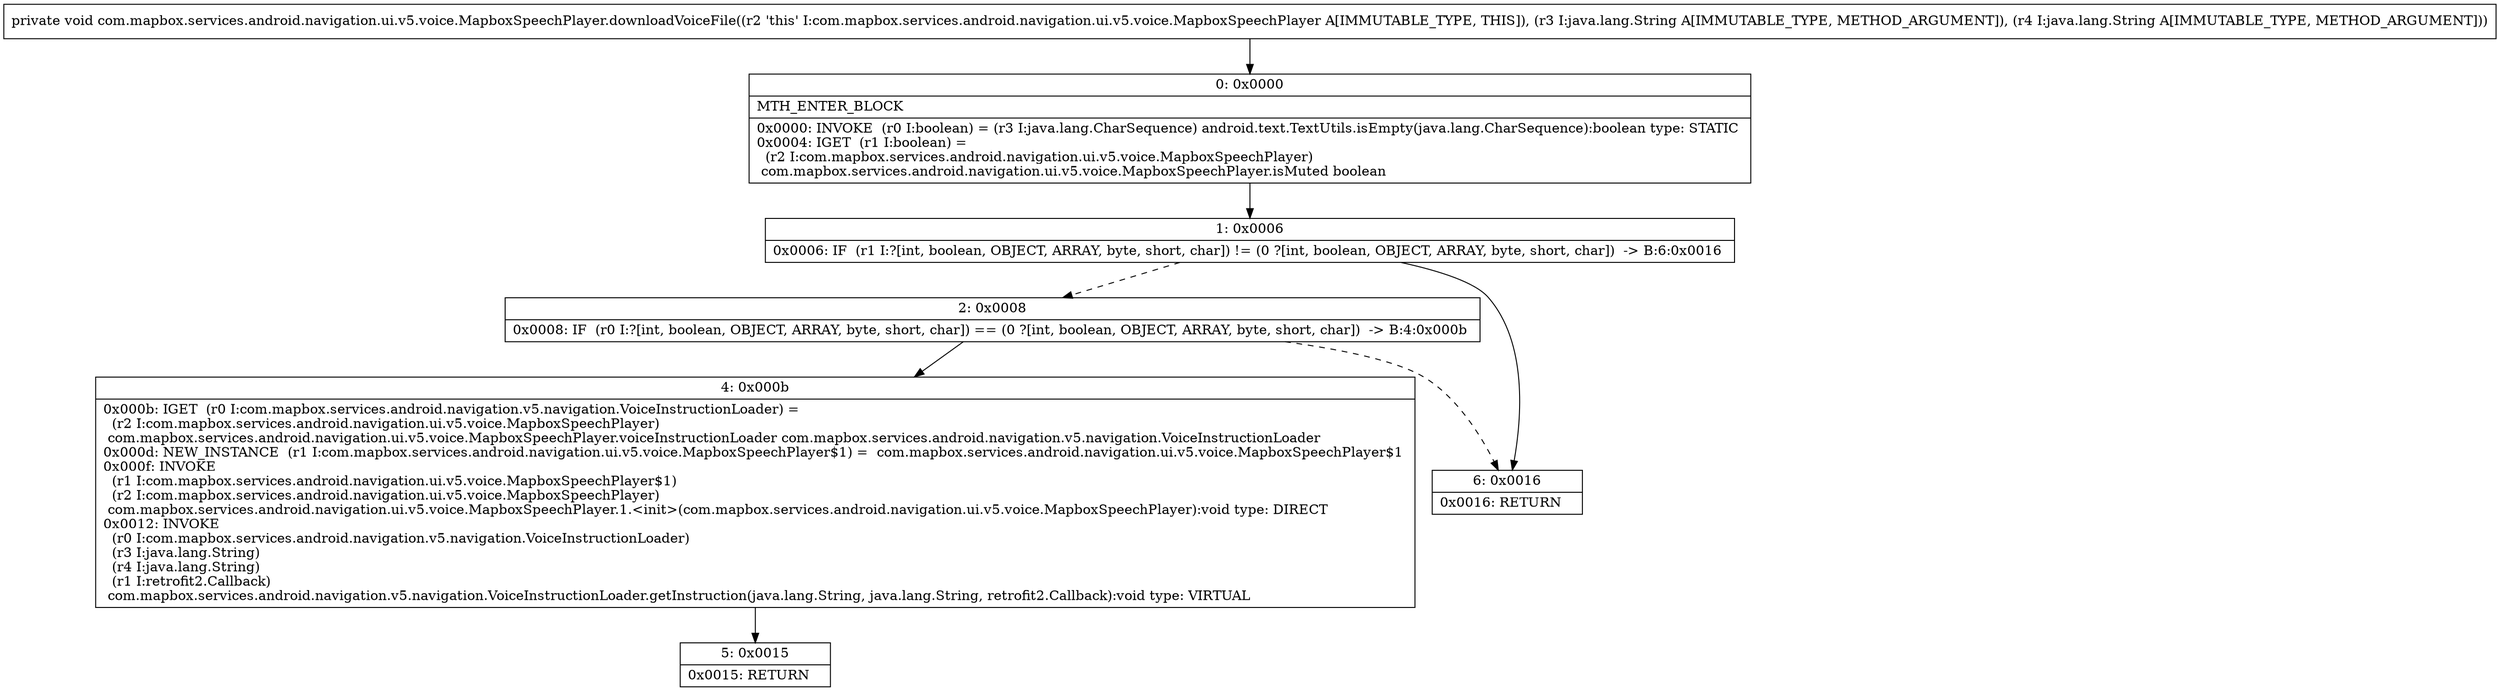 digraph "CFG forcom.mapbox.services.android.navigation.ui.v5.voice.MapboxSpeechPlayer.downloadVoiceFile(Ljava\/lang\/String;Ljava\/lang\/String;)V" {
Node_0 [shape=record,label="{0\:\ 0x0000|MTH_ENTER_BLOCK\l|0x0000: INVOKE  (r0 I:boolean) = (r3 I:java.lang.CharSequence) android.text.TextUtils.isEmpty(java.lang.CharSequence):boolean type: STATIC \l0x0004: IGET  (r1 I:boolean) = \l  (r2 I:com.mapbox.services.android.navigation.ui.v5.voice.MapboxSpeechPlayer)\l com.mapbox.services.android.navigation.ui.v5.voice.MapboxSpeechPlayer.isMuted boolean \l}"];
Node_1 [shape=record,label="{1\:\ 0x0006|0x0006: IF  (r1 I:?[int, boolean, OBJECT, ARRAY, byte, short, char]) != (0 ?[int, boolean, OBJECT, ARRAY, byte, short, char])  \-\> B:6:0x0016 \l}"];
Node_2 [shape=record,label="{2\:\ 0x0008|0x0008: IF  (r0 I:?[int, boolean, OBJECT, ARRAY, byte, short, char]) == (0 ?[int, boolean, OBJECT, ARRAY, byte, short, char])  \-\> B:4:0x000b \l}"];
Node_4 [shape=record,label="{4\:\ 0x000b|0x000b: IGET  (r0 I:com.mapbox.services.android.navigation.v5.navigation.VoiceInstructionLoader) = \l  (r2 I:com.mapbox.services.android.navigation.ui.v5.voice.MapboxSpeechPlayer)\l com.mapbox.services.android.navigation.ui.v5.voice.MapboxSpeechPlayer.voiceInstructionLoader com.mapbox.services.android.navigation.v5.navigation.VoiceInstructionLoader \l0x000d: NEW_INSTANCE  (r1 I:com.mapbox.services.android.navigation.ui.v5.voice.MapboxSpeechPlayer$1) =  com.mapbox.services.android.navigation.ui.v5.voice.MapboxSpeechPlayer$1 \l0x000f: INVOKE  \l  (r1 I:com.mapbox.services.android.navigation.ui.v5.voice.MapboxSpeechPlayer$1)\l  (r2 I:com.mapbox.services.android.navigation.ui.v5.voice.MapboxSpeechPlayer)\l com.mapbox.services.android.navigation.ui.v5.voice.MapboxSpeechPlayer.1.\<init\>(com.mapbox.services.android.navigation.ui.v5.voice.MapboxSpeechPlayer):void type: DIRECT \l0x0012: INVOKE  \l  (r0 I:com.mapbox.services.android.navigation.v5.navigation.VoiceInstructionLoader)\l  (r3 I:java.lang.String)\l  (r4 I:java.lang.String)\l  (r1 I:retrofit2.Callback)\l com.mapbox.services.android.navigation.v5.navigation.VoiceInstructionLoader.getInstruction(java.lang.String, java.lang.String, retrofit2.Callback):void type: VIRTUAL \l}"];
Node_5 [shape=record,label="{5\:\ 0x0015|0x0015: RETURN   \l}"];
Node_6 [shape=record,label="{6\:\ 0x0016|0x0016: RETURN   \l}"];
MethodNode[shape=record,label="{private void com.mapbox.services.android.navigation.ui.v5.voice.MapboxSpeechPlayer.downloadVoiceFile((r2 'this' I:com.mapbox.services.android.navigation.ui.v5.voice.MapboxSpeechPlayer A[IMMUTABLE_TYPE, THIS]), (r3 I:java.lang.String A[IMMUTABLE_TYPE, METHOD_ARGUMENT]), (r4 I:java.lang.String A[IMMUTABLE_TYPE, METHOD_ARGUMENT])) }"];
MethodNode -> Node_0;
Node_0 -> Node_1;
Node_1 -> Node_2[style=dashed];
Node_1 -> Node_6;
Node_2 -> Node_4;
Node_2 -> Node_6[style=dashed];
Node_4 -> Node_5;
}

